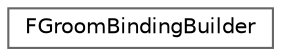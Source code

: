 digraph "Graphical Class Hierarchy"
{
 // INTERACTIVE_SVG=YES
 // LATEX_PDF_SIZE
  bgcolor="transparent";
  edge [fontname=Helvetica,fontsize=10,labelfontname=Helvetica,labelfontsize=10];
  node [fontname=Helvetica,fontsize=10,shape=box,height=0.2,width=0.4];
  rankdir="LR";
  Node0 [id="Node000000",label="FGroomBindingBuilder",height=0.2,width=0.4,color="grey40", fillcolor="white", style="filled",URL="$da/d86/structFGroomBindingBuilder.html",tooltip=" "];
}
